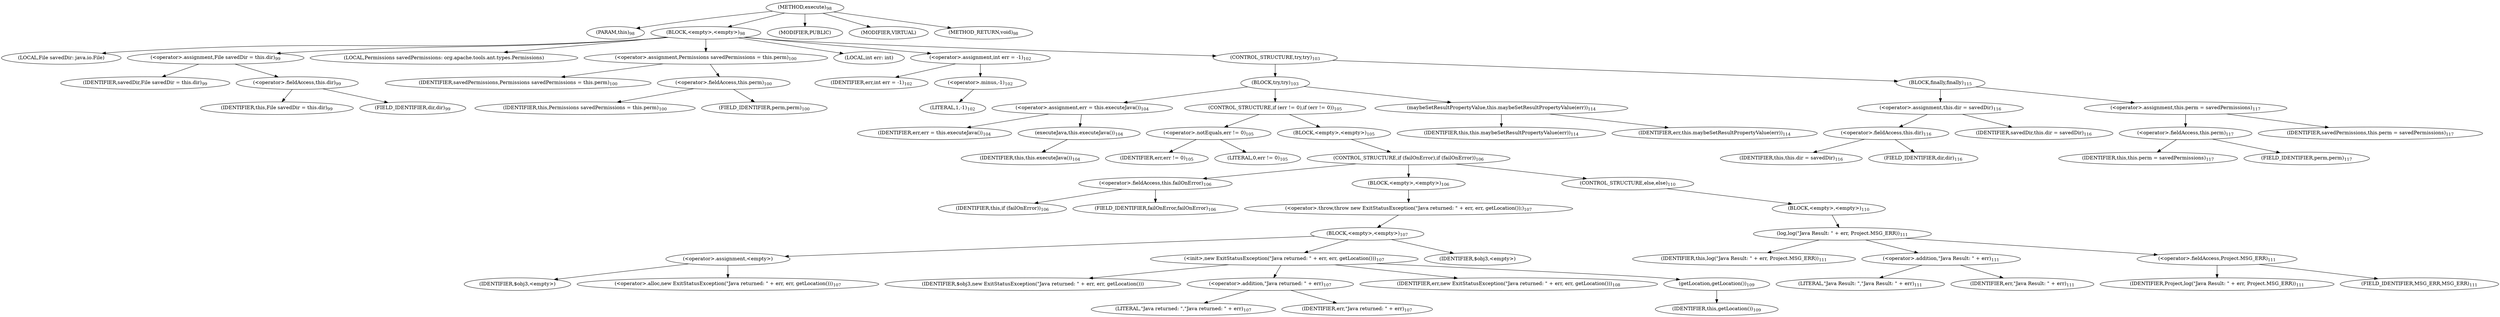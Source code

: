 digraph "execute" {  
"396" [label = <(METHOD,execute)<SUB>98</SUB>> ]
"6" [label = <(PARAM,this)<SUB>98</SUB>> ]
"397" [label = <(BLOCK,&lt;empty&gt;,&lt;empty&gt;)<SUB>98</SUB>> ]
"398" [label = <(LOCAL,File savedDir: java.io.File)> ]
"399" [label = <(&lt;operator&gt;.assignment,File savedDir = this.dir)<SUB>99</SUB>> ]
"400" [label = <(IDENTIFIER,savedDir,File savedDir = this.dir)<SUB>99</SUB>> ]
"401" [label = <(&lt;operator&gt;.fieldAccess,this.dir)<SUB>99</SUB>> ]
"402" [label = <(IDENTIFIER,this,File savedDir = this.dir)<SUB>99</SUB>> ]
"403" [label = <(FIELD_IDENTIFIER,dir,dir)<SUB>99</SUB>> ]
"404" [label = <(LOCAL,Permissions savedPermissions: org.apache.tools.ant.types.Permissions)> ]
"405" [label = <(&lt;operator&gt;.assignment,Permissions savedPermissions = this.perm)<SUB>100</SUB>> ]
"406" [label = <(IDENTIFIER,savedPermissions,Permissions savedPermissions = this.perm)<SUB>100</SUB>> ]
"407" [label = <(&lt;operator&gt;.fieldAccess,this.perm)<SUB>100</SUB>> ]
"408" [label = <(IDENTIFIER,this,Permissions savedPermissions = this.perm)<SUB>100</SUB>> ]
"409" [label = <(FIELD_IDENTIFIER,perm,perm)<SUB>100</SUB>> ]
"410" [label = <(LOCAL,int err: int)> ]
"411" [label = <(&lt;operator&gt;.assignment,int err = -1)<SUB>102</SUB>> ]
"412" [label = <(IDENTIFIER,err,int err = -1)<SUB>102</SUB>> ]
"413" [label = <(&lt;operator&gt;.minus,-1)<SUB>102</SUB>> ]
"414" [label = <(LITERAL,1,-1)<SUB>102</SUB>> ]
"415" [label = <(CONTROL_STRUCTURE,try,try)<SUB>103</SUB>> ]
"416" [label = <(BLOCK,try,try)<SUB>103</SUB>> ]
"417" [label = <(&lt;operator&gt;.assignment,err = this.executeJava())<SUB>104</SUB>> ]
"418" [label = <(IDENTIFIER,err,err = this.executeJava())<SUB>104</SUB>> ]
"419" [label = <(executeJava,this.executeJava())<SUB>104</SUB>> ]
"5" [label = <(IDENTIFIER,this,this.executeJava())<SUB>104</SUB>> ]
"420" [label = <(CONTROL_STRUCTURE,if (err != 0),if (err != 0))<SUB>105</SUB>> ]
"421" [label = <(&lt;operator&gt;.notEquals,err != 0)<SUB>105</SUB>> ]
"422" [label = <(IDENTIFIER,err,err != 0)<SUB>105</SUB>> ]
"423" [label = <(LITERAL,0,err != 0)<SUB>105</SUB>> ]
"424" [label = <(BLOCK,&lt;empty&gt;,&lt;empty&gt;)<SUB>105</SUB>> ]
"425" [label = <(CONTROL_STRUCTURE,if (failOnError),if (failOnError))<SUB>106</SUB>> ]
"426" [label = <(&lt;operator&gt;.fieldAccess,this.failOnError)<SUB>106</SUB>> ]
"427" [label = <(IDENTIFIER,this,if (failOnError))<SUB>106</SUB>> ]
"428" [label = <(FIELD_IDENTIFIER,failOnError,failOnError)<SUB>106</SUB>> ]
"429" [label = <(BLOCK,&lt;empty&gt;,&lt;empty&gt;)<SUB>106</SUB>> ]
"430" [label = <(&lt;operator&gt;.throw,throw new ExitStatusException(&quot;Java returned: &quot; + err, err, getLocation());)<SUB>107</SUB>> ]
"431" [label = <(BLOCK,&lt;empty&gt;,&lt;empty&gt;)<SUB>107</SUB>> ]
"432" [label = <(&lt;operator&gt;.assignment,&lt;empty&gt;)> ]
"433" [label = <(IDENTIFIER,$obj3,&lt;empty&gt;)> ]
"434" [label = <(&lt;operator&gt;.alloc,new ExitStatusException(&quot;Java returned: &quot; + err, err, getLocation()))<SUB>107</SUB>> ]
"435" [label = <(&lt;init&gt;,new ExitStatusException(&quot;Java returned: &quot; + err, err, getLocation()))<SUB>107</SUB>> ]
"436" [label = <(IDENTIFIER,$obj3,new ExitStatusException(&quot;Java returned: &quot; + err, err, getLocation()))> ]
"437" [label = <(&lt;operator&gt;.addition,&quot;Java returned: &quot; + err)<SUB>107</SUB>> ]
"438" [label = <(LITERAL,&quot;Java returned: &quot;,&quot;Java returned: &quot; + err)<SUB>107</SUB>> ]
"439" [label = <(IDENTIFIER,err,&quot;Java returned: &quot; + err)<SUB>107</SUB>> ]
"440" [label = <(IDENTIFIER,err,new ExitStatusException(&quot;Java returned: &quot; + err, err, getLocation()))<SUB>108</SUB>> ]
"441" [label = <(getLocation,getLocation())<SUB>109</SUB>> ]
"7" [label = <(IDENTIFIER,this,getLocation())<SUB>109</SUB>> ]
"442" [label = <(IDENTIFIER,$obj3,&lt;empty&gt;)> ]
"443" [label = <(CONTROL_STRUCTURE,else,else)<SUB>110</SUB>> ]
"444" [label = <(BLOCK,&lt;empty&gt;,&lt;empty&gt;)<SUB>110</SUB>> ]
"445" [label = <(log,log(&quot;Java Result: &quot; + err, Project.MSG_ERR))<SUB>111</SUB>> ]
"8" [label = <(IDENTIFIER,this,log(&quot;Java Result: &quot; + err, Project.MSG_ERR))<SUB>111</SUB>> ]
"446" [label = <(&lt;operator&gt;.addition,&quot;Java Result: &quot; + err)<SUB>111</SUB>> ]
"447" [label = <(LITERAL,&quot;Java Result: &quot;,&quot;Java Result: &quot; + err)<SUB>111</SUB>> ]
"448" [label = <(IDENTIFIER,err,&quot;Java Result: &quot; + err)<SUB>111</SUB>> ]
"449" [label = <(&lt;operator&gt;.fieldAccess,Project.MSG_ERR)<SUB>111</SUB>> ]
"450" [label = <(IDENTIFIER,Project,log(&quot;Java Result: &quot; + err, Project.MSG_ERR))<SUB>111</SUB>> ]
"451" [label = <(FIELD_IDENTIFIER,MSG_ERR,MSG_ERR)<SUB>111</SUB>> ]
"452" [label = <(maybeSetResultPropertyValue,this.maybeSetResultPropertyValue(err))<SUB>114</SUB>> ]
"9" [label = <(IDENTIFIER,this,this.maybeSetResultPropertyValue(err))<SUB>114</SUB>> ]
"453" [label = <(IDENTIFIER,err,this.maybeSetResultPropertyValue(err))<SUB>114</SUB>> ]
"454" [label = <(BLOCK,finally,finally)<SUB>115</SUB>> ]
"455" [label = <(&lt;operator&gt;.assignment,this.dir = savedDir)<SUB>116</SUB>> ]
"456" [label = <(&lt;operator&gt;.fieldAccess,this.dir)<SUB>116</SUB>> ]
"457" [label = <(IDENTIFIER,this,this.dir = savedDir)<SUB>116</SUB>> ]
"458" [label = <(FIELD_IDENTIFIER,dir,dir)<SUB>116</SUB>> ]
"459" [label = <(IDENTIFIER,savedDir,this.dir = savedDir)<SUB>116</SUB>> ]
"460" [label = <(&lt;operator&gt;.assignment,this.perm = savedPermissions)<SUB>117</SUB>> ]
"461" [label = <(&lt;operator&gt;.fieldAccess,this.perm)<SUB>117</SUB>> ]
"462" [label = <(IDENTIFIER,this,this.perm = savedPermissions)<SUB>117</SUB>> ]
"463" [label = <(FIELD_IDENTIFIER,perm,perm)<SUB>117</SUB>> ]
"464" [label = <(IDENTIFIER,savedPermissions,this.perm = savedPermissions)<SUB>117</SUB>> ]
"465" [label = <(MODIFIER,PUBLIC)> ]
"466" [label = <(MODIFIER,VIRTUAL)> ]
"467" [label = <(METHOD_RETURN,void)<SUB>98</SUB>> ]
  "396" -> "6" 
  "396" -> "397" 
  "396" -> "465" 
  "396" -> "466" 
  "396" -> "467" 
  "397" -> "398" 
  "397" -> "399" 
  "397" -> "404" 
  "397" -> "405" 
  "397" -> "410" 
  "397" -> "411" 
  "397" -> "415" 
  "399" -> "400" 
  "399" -> "401" 
  "401" -> "402" 
  "401" -> "403" 
  "405" -> "406" 
  "405" -> "407" 
  "407" -> "408" 
  "407" -> "409" 
  "411" -> "412" 
  "411" -> "413" 
  "413" -> "414" 
  "415" -> "416" 
  "415" -> "454" 
  "416" -> "417" 
  "416" -> "420" 
  "416" -> "452" 
  "417" -> "418" 
  "417" -> "419" 
  "419" -> "5" 
  "420" -> "421" 
  "420" -> "424" 
  "421" -> "422" 
  "421" -> "423" 
  "424" -> "425" 
  "425" -> "426" 
  "425" -> "429" 
  "425" -> "443" 
  "426" -> "427" 
  "426" -> "428" 
  "429" -> "430" 
  "430" -> "431" 
  "431" -> "432" 
  "431" -> "435" 
  "431" -> "442" 
  "432" -> "433" 
  "432" -> "434" 
  "435" -> "436" 
  "435" -> "437" 
  "435" -> "440" 
  "435" -> "441" 
  "437" -> "438" 
  "437" -> "439" 
  "441" -> "7" 
  "443" -> "444" 
  "444" -> "445" 
  "445" -> "8" 
  "445" -> "446" 
  "445" -> "449" 
  "446" -> "447" 
  "446" -> "448" 
  "449" -> "450" 
  "449" -> "451" 
  "452" -> "9" 
  "452" -> "453" 
  "454" -> "455" 
  "454" -> "460" 
  "455" -> "456" 
  "455" -> "459" 
  "456" -> "457" 
  "456" -> "458" 
  "460" -> "461" 
  "460" -> "464" 
  "461" -> "462" 
  "461" -> "463" 
}
